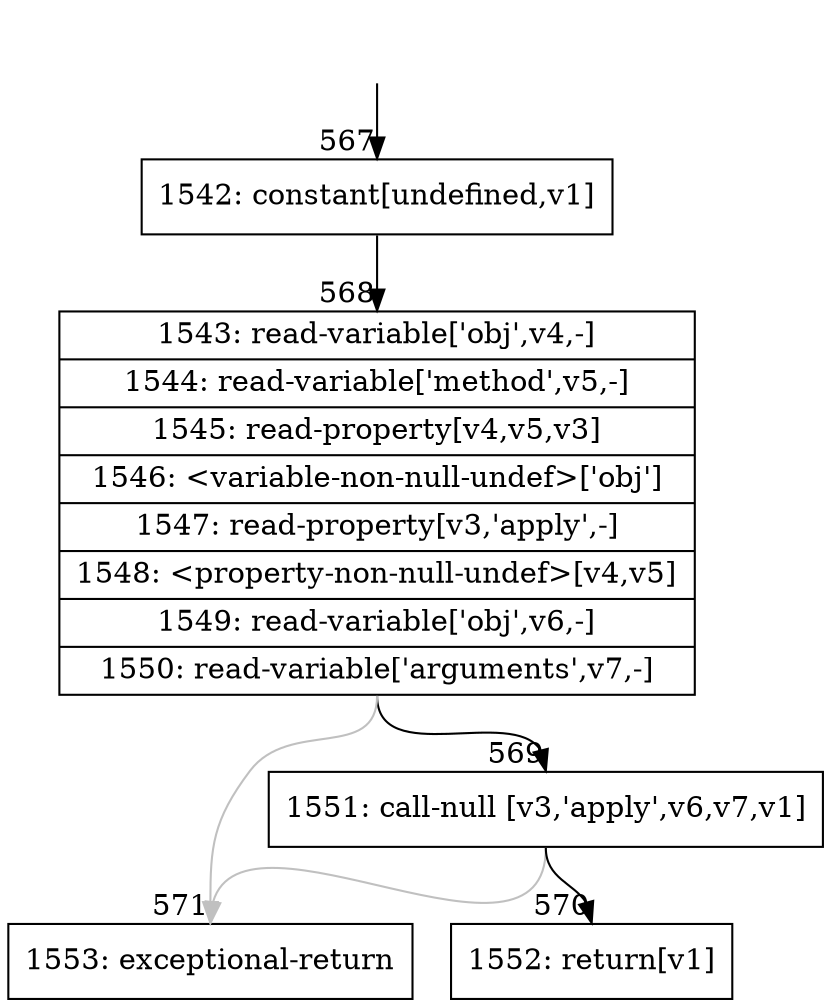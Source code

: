 digraph {
rankdir="TD"
BB_entry46[shape=none,label=""];
BB_entry46 -> BB567 [tailport=s, headport=n, headlabel="    567"]
BB567 [shape=record label="{1542: constant[undefined,v1]}" ] 
BB567 -> BB568 [tailport=s, headport=n, headlabel="      568"]
BB568 [shape=record label="{1543: read-variable['obj',v4,-]|1544: read-variable['method',v5,-]|1545: read-property[v4,v5,v3]|1546: \<variable-non-null-undef\>['obj']|1547: read-property[v3,'apply',-]|1548: \<property-non-null-undef\>[v4,v5]|1549: read-variable['obj',v6,-]|1550: read-variable['arguments',v7,-]}" ] 
BB568 -> BB569 [tailport=s, headport=n, headlabel="      569"]
BB568 -> BB571 [tailport=s, headport=n, color=gray, headlabel="      571"]
BB569 [shape=record label="{1551: call-null [v3,'apply',v6,v7,v1]}" ] 
BB569 -> BB570 [tailport=s, headport=n, headlabel="      570"]
BB569 -> BB571 [tailport=s, headport=n, color=gray]
BB570 [shape=record label="{1552: return[v1]}" ] 
BB571 [shape=record label="{1553: exceptional-return}" ] 
//#$~ 445
}
